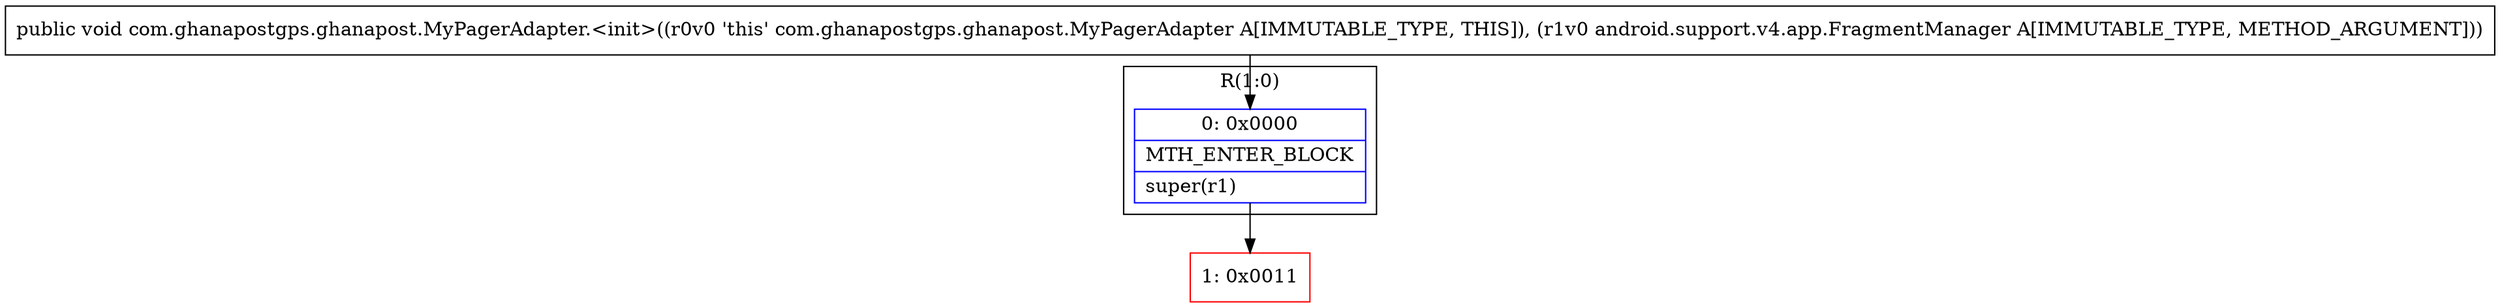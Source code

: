digraph "CFG forcom.ghanapostgps.ghanapost.MyPagerAdapter.\<init\>(Landroid\/support\/v4\/app\/FragmentManager;)V" {
subgraph cluster_Region_1289476976 {
label = "R(1:0)";
node [shape=record,color=blue];
Node_0 [shape=record,label="{0\:\ 0x0000|MTH_ENTER_BLOCK\l|super(r1)\l}"];
}
Node_1 [shape=record,color=red,label="{1\:\ 0x0011}"];
MethodNode[shape=record,label="{public void com.ghanapostgps.ghanapost.MyPagerAdapter.\<init\>((r0v0 'this' com.ghanapostgps.ghanapost.MyPagerAdapter A[IMMUTABLE_TYPE, THIS]), (r1v0 android.support.v4.app.FragmentManager A[IMMUTABLE_TYPE, METHOD_ARGUMENT])) }"];
MethodNode -> Node_0;
Node_0 -> Node_1;
}

